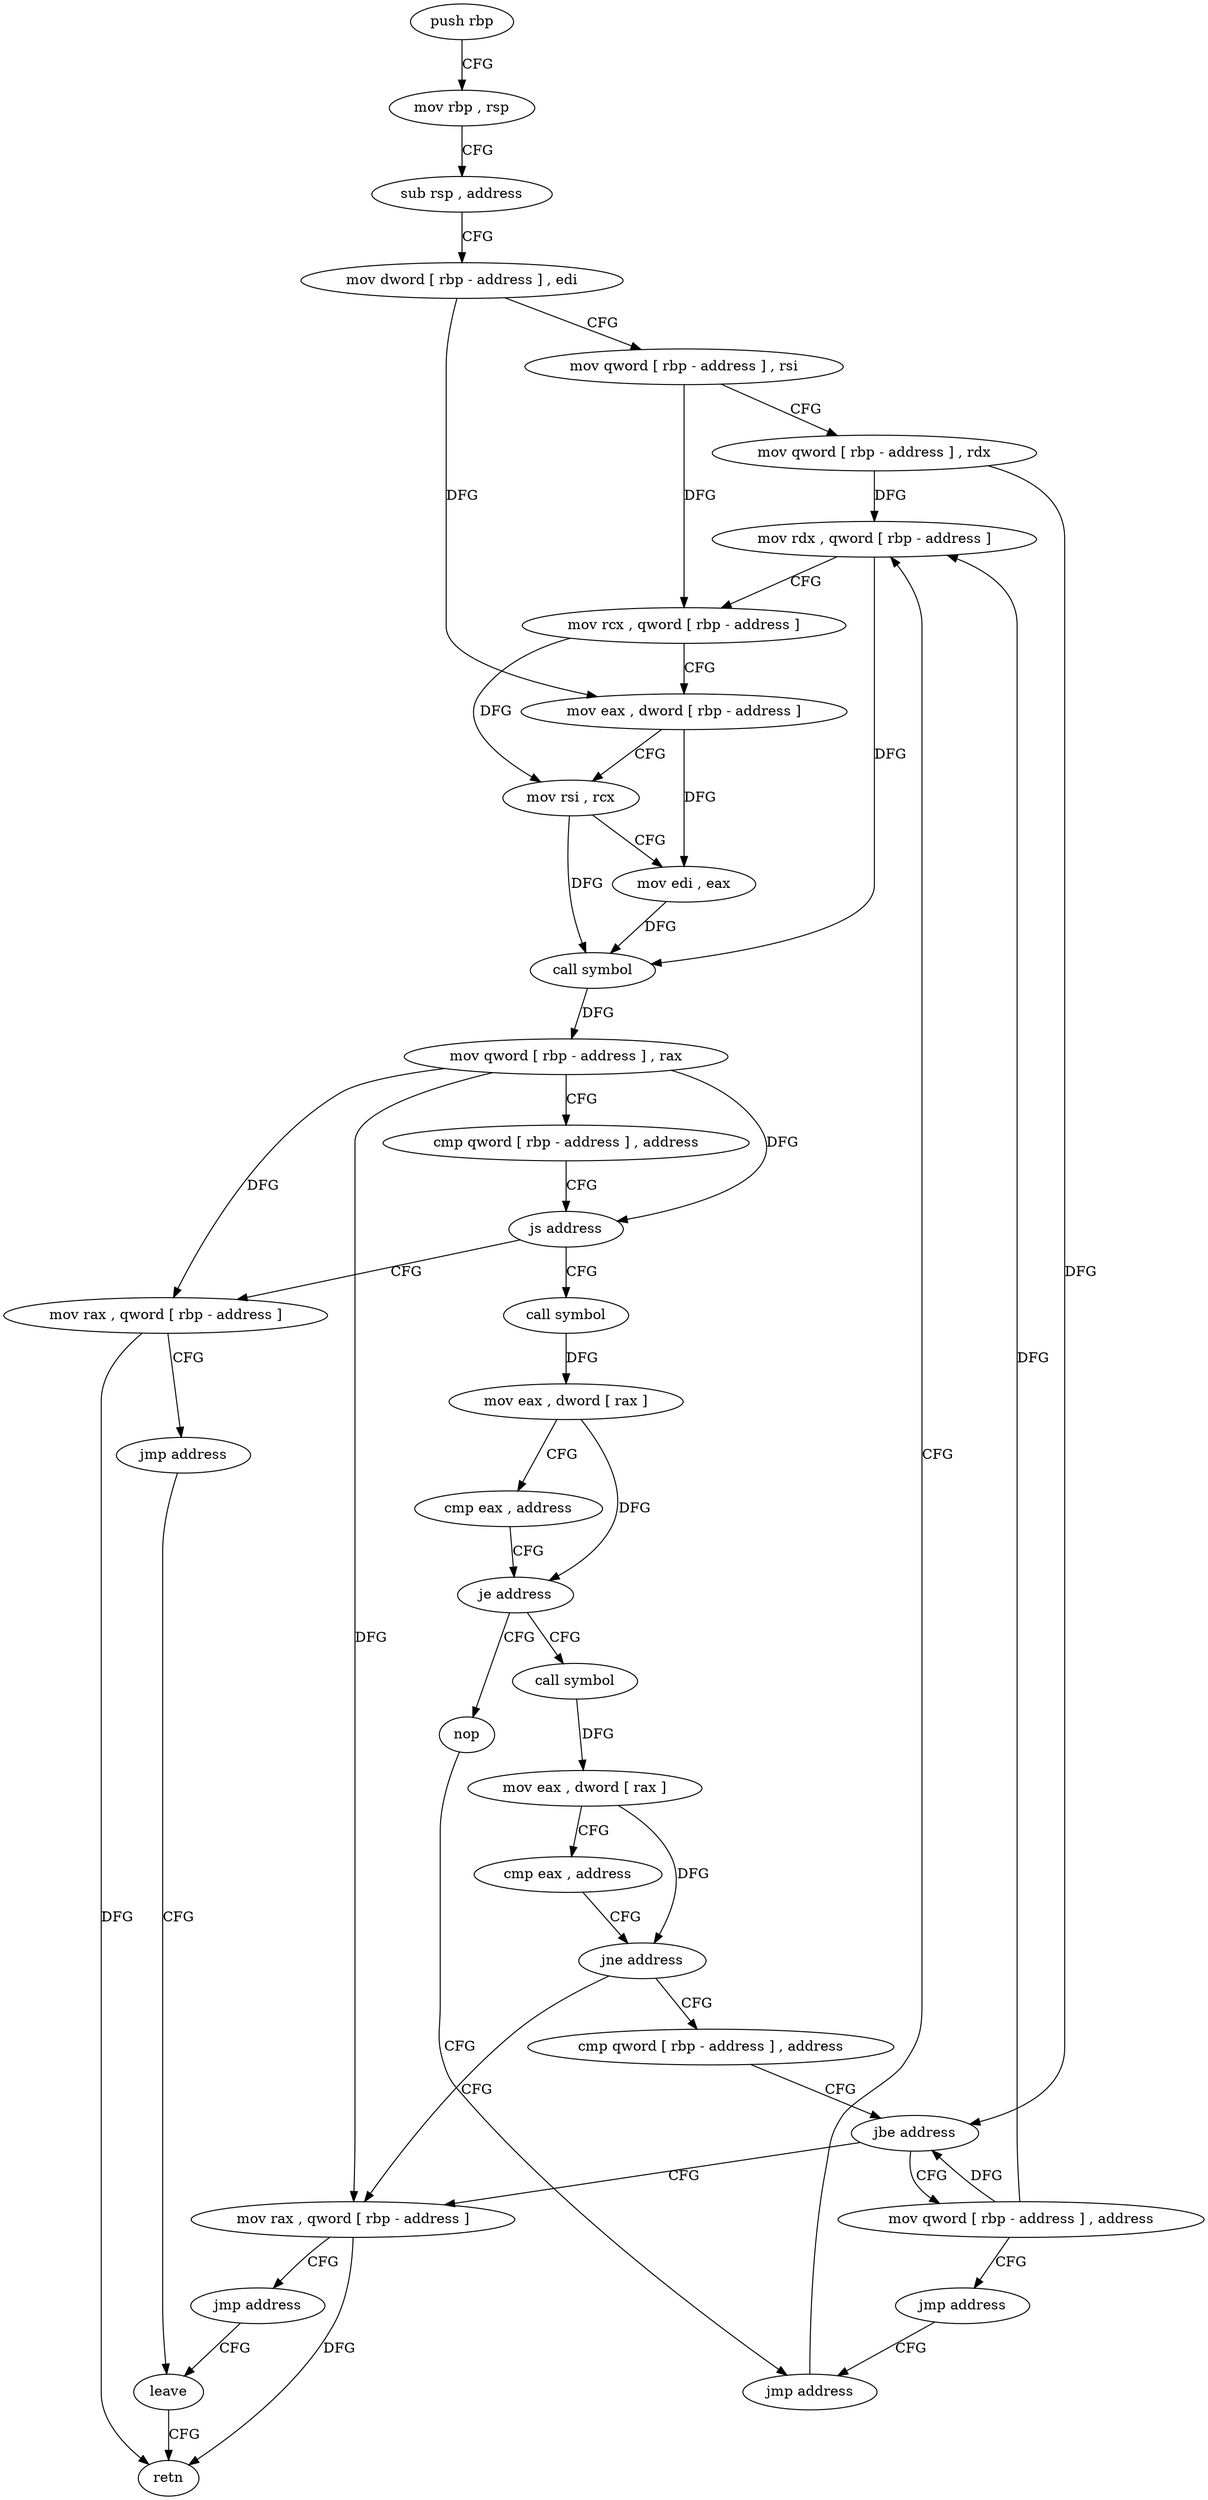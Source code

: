 digraph "func" {
"4240186" [label = "push rbp" ]
"4240187" [label = "mov rbp , rsp" ]
"4240190" [label = "sub rsp , address" ]
"4240194" [label = "mov dword [ rbp - address ] , edi" ]
"4240197" [label = "mov qword [ rbp - address ] , rsi" ]
"4240201" [label = "mov qword [ rbp - address ] , rdx" ]
"4240205" [label = "mov rdx , qword [ rbp - address ]" ]
"4240243" [label = "call symbol" ]
"4240248" [label = "mov eax , dword [ rax ]" ]
"4240250" [label = "cmp eax , address" ]
"4240253" [label = "je address" ]
"4240293" [label = "nop" ]
"4240255" [label = "call symbol" ]
"4240237" [label = "mov rax , qword [ rbp - address ]" ]
"4240241" [label = "jmp address" ]
"4240296" [label = "leave" ]
"4240294" [label = "jmp address" ]
"4240260" [label = "mov eax , dword [ rax ]" ]
"4240262" [label = "cmp eax , address" ]
"4240265" [label = "jne address" ]
"4240287" [label = "mov rax , qword [ rbp - address ]" ]
"4240267" [label = "cmp qword [ rbp - address ] , address" ]
"4240297" [label = "retn" ]
"4240209" [label = "mov rcx , qword [ rbp - address ]" ]
"4240213" [label = "mov eax , dword [ rbp - address ]" ]
"4240216" [label = "mov rsi , rcx" ]
"4240219" [label = "mov edi , eax" ]
"4240221" [label = "call symbol" ]
"4240226" [label = "mov qword [ rbp - address ] , rax" ]
"4240230" [label = "cmp qword [ rbp - address ] , address" ]
"4240235" [label = "js address" ]
"4240291" [label = "jmp address" ]
"4240275" [label = "jbe address" ]
"4240277" [label = "mov qword [ rbp - address ] , address" ]
"4240285" [label = "jmp address" ]
"4240186" -> "4240187" [ label = "CFG" ]
"4240187" -> "4240190" [ label = "CFG" ]
"4240190" -> "4240194" [ label = "CFG" ]
"4240194" -> "4240197" [ label = "CFG" ]
"4240194" -> "4240213" [ label = "DFG" ]
"4240197" -> "4240201" [ label = "CFG" ]
"4240197" -> "4240209" [ label = "DFG" ]
"4240201" -> "4240205" [ label = "DFG" ]
"4240201" -> "4240275" [ label = "DFG" ]
"4240205" -> "4240209" [ label = "CFG" ]
"4240205" -> "4240221" [ label = "DFG" ]
"4240243" -> "4240248" [ label = "DFG" ]
"4240248" -> "4240250" [ label = "CFG" ]
"4240248" -> "4240253" [ label = "DFG" ]
"4240250" -> "4240253" [ label = "CFG" ]
"4240253" -> "4240293" [ label = "CFG" ]
"4240253" -> "4240255" [ label = "CFG" ]
"4240293" -> "4240294" [ label = "CFG" ]
"4240255" -> "4240260" [ label = "DFG" ]
"4240237" -> "4240241" [ label = "CFG" ]
"4240237" -> "4240297" [ label = "DFG" ]
"4240241" -> "4240296" [ label = "CFG" ]
"4240296" -> "4240297" [ label = "CFG" ]
"4240294" -> "4240205" [ label = "CFG" ]
"4240260" -> "4240262" [ label = "CFG" ]
"4240260" -> "4240265" [ label = "DFG" ]
"4240262" -> "4240265" [ label = "CFG" ]
"4240265" -> "4240287" [ label = "CFG" ]
"4240265" -> "4240267" [ label = "CFG" ]
"4240287" -> "4240291" [ label = "CFG" ]
"4240287" -> "4240297" [ label = "DFG" ]
"4240267" -> "4240275" [ label = "CFG" ]
"4240209" -> "4240213" [ label = "CFG" ]
"4240209" -> "4240216" [ label = "DFG" ]
"4240213" -> "4240216" [ label = "CFG" ]
"4240213" -> "4240219" [ label = "DFG" ]
"4240216" -> "4240219" [ label = "CFG" ]
"4240216" -> "4240221" [ label = "DFG" ]
"4240219" -> "4240221" [ label = "DFG" ]
"4240221" -> "4240226" [ label = "DFG" ]
"4240226" -> "4240230" [ label = "CFG" ]
"4240226" -> "4240235" [ label = "DFG" ]
"4240226" -> "4240237" [ label = "DFG" ]
"4240226" -> "4240287" [ label = "DFG" ]
"4240230" -> "4240235" [ label = "CFG" ]
"4240235" -> "4240243" [ label = "CFG" ]
"4240235" -> "4240237" [ label = "CFG" ]
"4240291" -> "4240296" [ label = "CFG" ]
"4240275" -> "4240287" [ label = "CFG" ]
"4240275" -> "4240277" [ label = "CFG" ]
"4240277" -> "4240285" [ label = "CFG" ]
"4240277" -> "4240205" [ label = "DFG" ]
"4240277" -> "4240275" [ label = "DFG" ]
"4240285" -> "4240294" [ label = "CFG" ]
}
